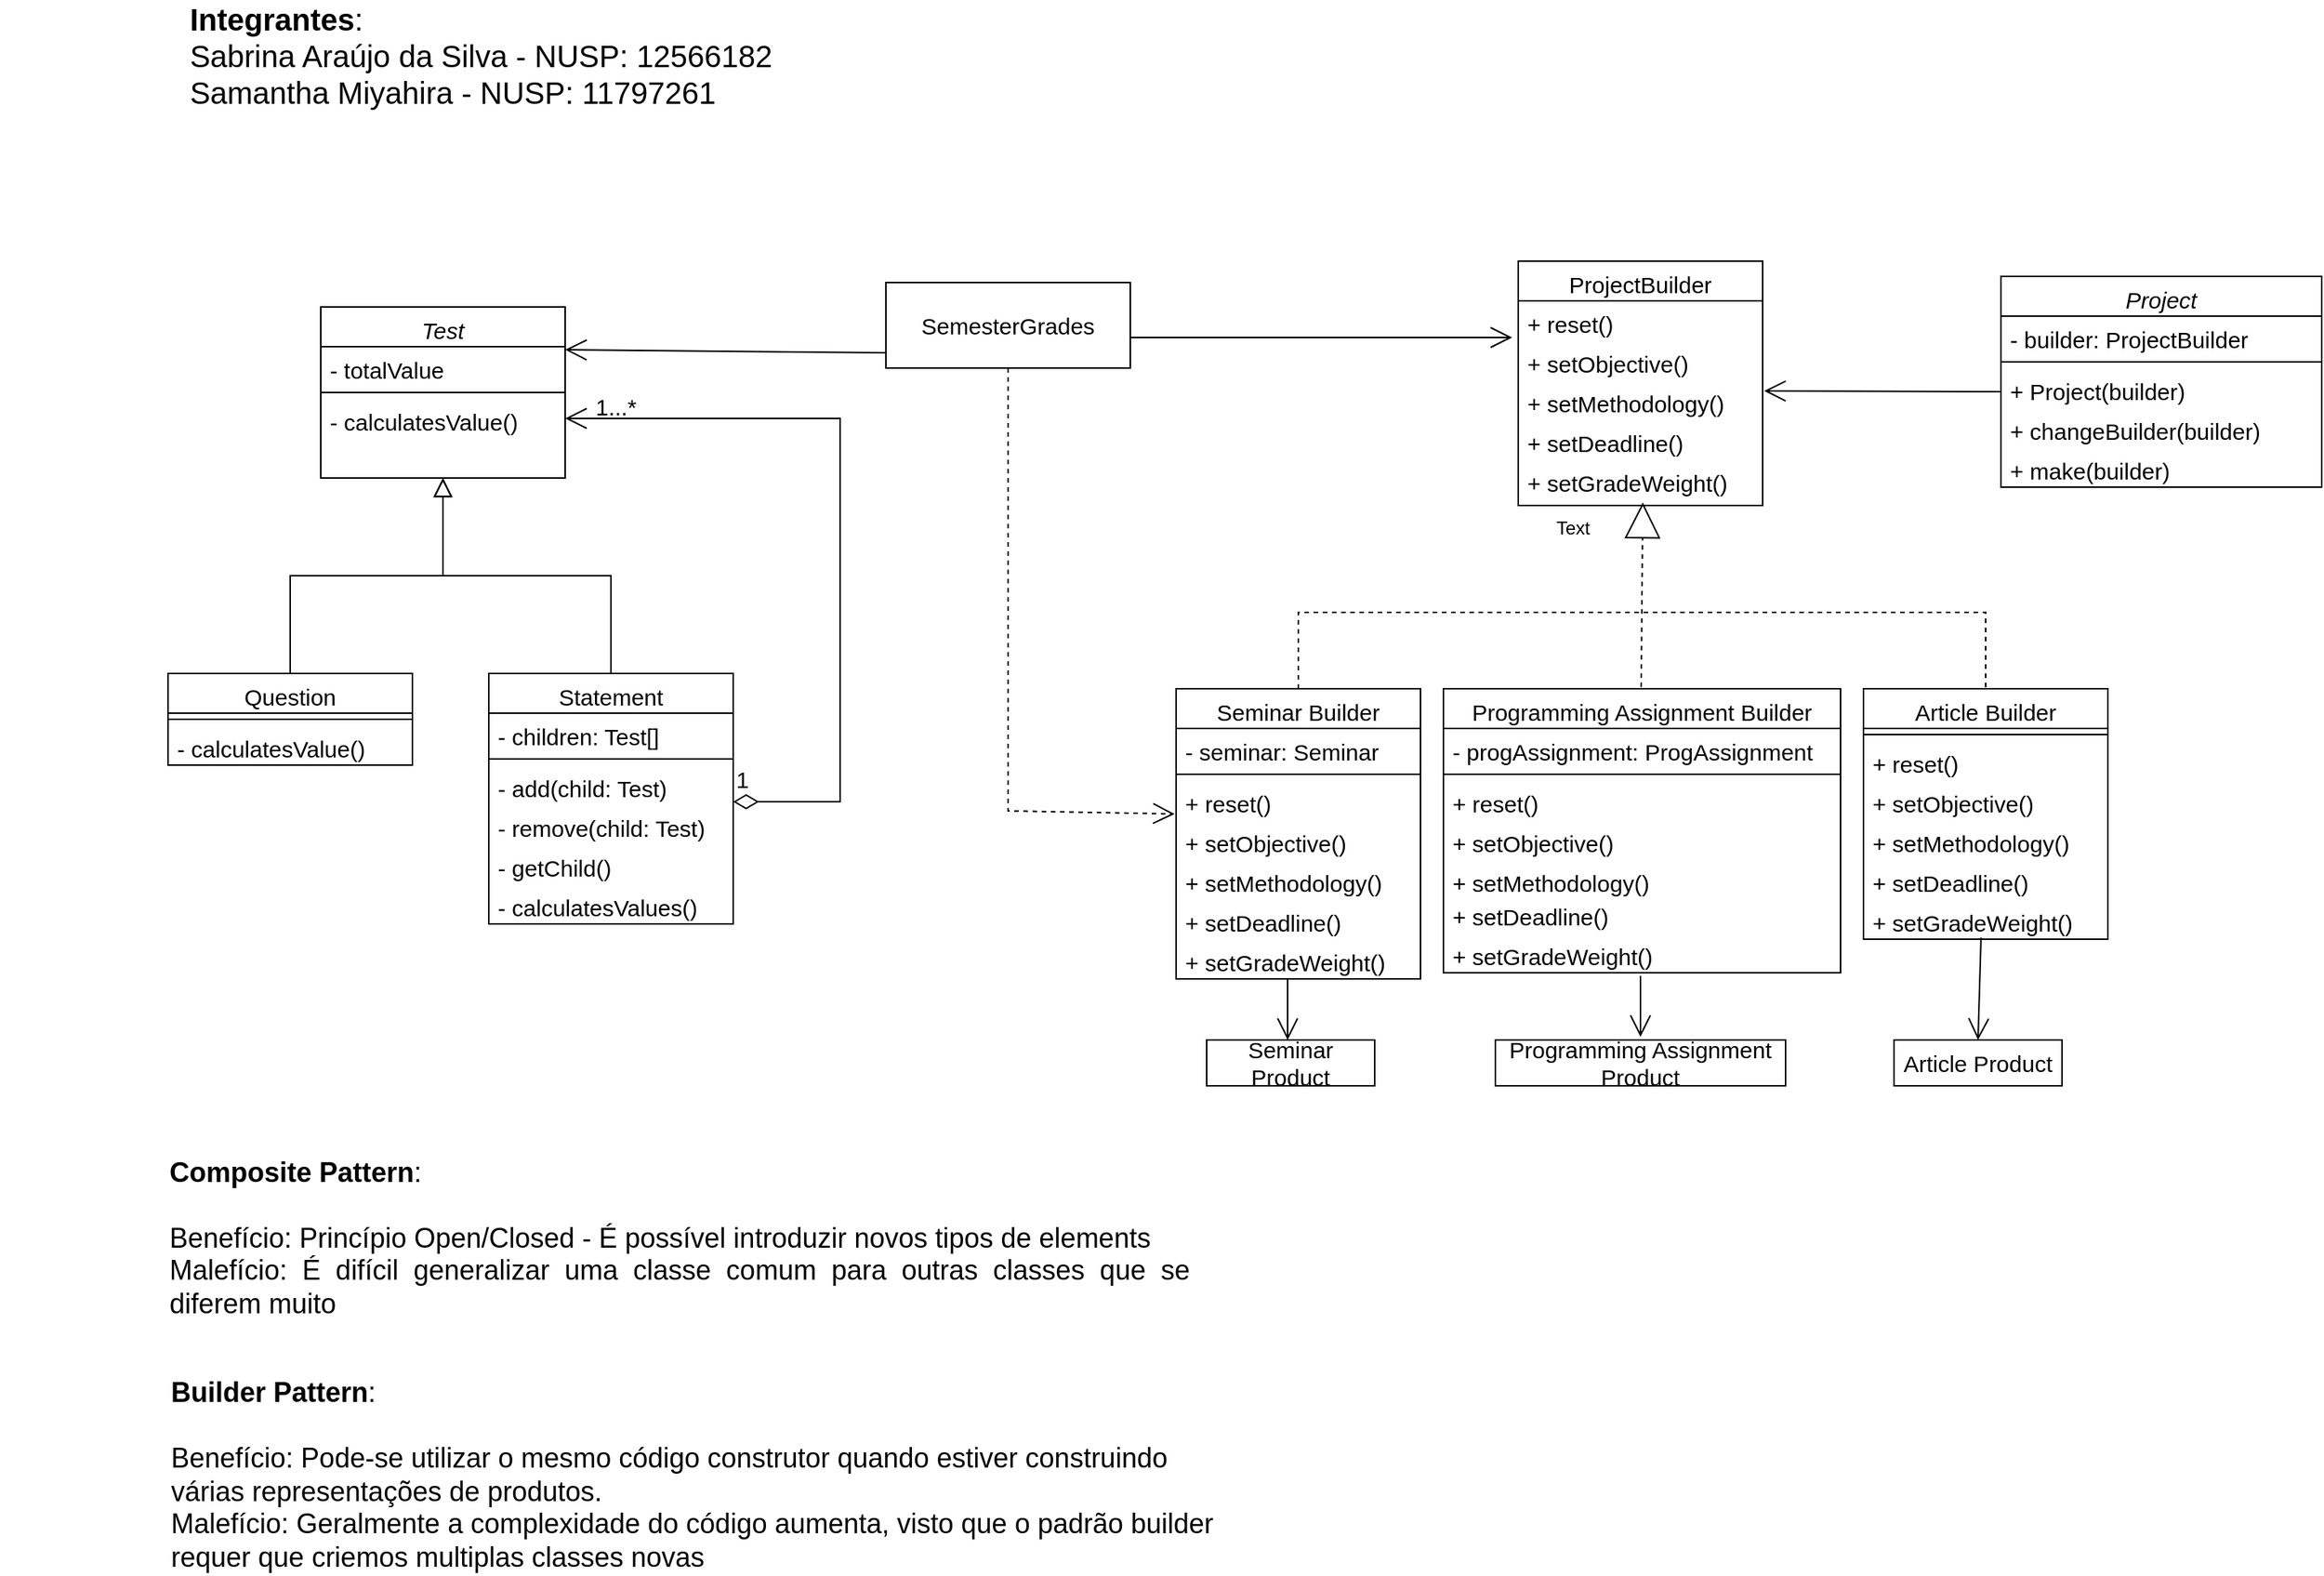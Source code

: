 <mxfile version="21.8.2" type="github">
  <diagram id="C5RBs43oDa-KdzZeNtuy" name="Page-1">
    <mxGraphModel dx="2390" dy="1303" grid="1" gridSize="10" guides="1" tooltips="1" connect="1" arrows="1" fold="1" page="1" pageScale="1" pageWidth="827" pageHeight="1169" math="0" shadow="0">
      <root>
        <mxCell id="WIyWlLk6GJQsqaUBKTNV-0" />
        <mxCell id="WIyWlLk6GJQsqaUBKTNV-1" parent="WIyWlLk6GJQsqaUBKTNV-0" />
        <mxCell id="zkfFHV4jXpPFQw0GAbJ--0" value="Test" style="swimlane;fontStyle=2;align=center;verticalAlign=top;childLayout=stackLayout;horizontal=1;startSize=26;horizontalStack=0;resizeParent=1;resizeLast=0;collapsible=1;marginBottom=0;rounded=0;shadow=0;strokeWidth=1;fontSize=15;" parent="WIyWlLk6GJQsqaUBKTNV-1" vertex="1">
          <mxGeometry x="220" y="300" width="160" height="112" as="geometry">
            <mxRectangle x="230" y="140" width="160" height="26" as="alternateBounds" />
          </mxGeometry>
        </mxCell>
        <mxCell id="zkfFHV4jXpPFQw0GAbJ--3" value="- totalValue" style="text;align=left;verticalAlign=top;spacingLeft=4;spacingRight=4;overflow=hidden;rotatable=0;points=[[0,0.5],[1,0.5]];portConstraint=eastwest;rounded=0;shadow=0;html=0;fontSize=15;" parent="zkfFHV4jXpPFQw0GAbJ--0" vertex="1">
          <mxGeometry y="26" width="160" height="26" as="geometry" />
        </mxCell>
        <mxCell id="zkfFHV4jXpPFQw0GAbJ--4" value="" style="line;html=1;strokeWidth=1;align=left;verticalAlign=middle;spacingTop=-1;spacingLeft=3;spacingRight=3;rotatable=0;labelPosition=right;points=[];portConstraint=eastwest;fontSize=15;" parent="zkfFHV4jXpPFQw0GAbJ--0" vertex="1">
          <mxGeometry y="52" width="160" height="8" as="geometry" />
        </mxCell>
        <mxCell id="zkfFHV4jXpPFQw0GAbJ--5" value="- calculatesValue()" style="text;align=left;verticalAlign=top;spacingLeft=4;spacingRight=4;overflow=hidden;rotatable=0;points=[[0,0.5],[1,0.5]];portConstraint=eastwest;fontSize=15;" parent="zkfFHV4jXpPFQw0GAbJ--0" vertex="1">
          <mxGeometry y="60" width="160" height="26" as="geometry" />
        </mxCell>
        <mxCell id="zkfFHV4jXpPFQw0GAbJ--6" value="Question" style="swimlane;fontStyle=0;align=center;verticalAlign=top;childLayout=stackLayout;horizontal=1;startSize=26;horizontalStack=0;resizeParent=1;resizeLast=0;collapsible=1;marginBottom=0;rounded=0;shadow=0;strokeWidth=1;fontSize=15;" parent="WIyWlLk6GJQsqaUBKTNV-1" vertex="1">
          <mxGeometry x="120" y="540" width="160" height="60" as="geometry">
            <mxRectangle x="130" y="380" width="160" height="26" as="alternateBounds" />
          </mxGeometry>
        </mxCell>
        <mxCell id="zkfFHV4jXpPFQw0GAbJ--9" value="" style="line;html=1;strokeWidth=1;align=left;verticalAlign=middle;spacingTop=-1;spacingLeft=3;spacingRight=3;rotatable=0;labelPosition=right;points=[];portConstraint=eastwest;fontSize=15;" parent="zkfFHV4jXpPFQw0GAbJ--6" vertex="1">
          <mxGeometry y="26" width="160" height="8" as="geometry" />
        </mxCell>
        <mxCell id="zkfFHV4jXpPFQw0GAbJ--11" value="- calculatesValue()" style="text;align=left;verticalAlign=top;spacingLeft=4;spacingRight=4;overflow=hidden;rotatable=0;points=[[0,0.5],[1,0.5]];portConstraint=eastwest;fontSize=15;" parent="zkfFHV4jXpPFQw0GAbJ--6" vertex="1">
          <mxGeometry y="34" width="160" height="26" as="geometry" />
        </mxCell>
        <mxCell id="zkfFHV4jXpPFQw0GAbJ--12" value="" style="endArrow=block;endSize=10;endFill=0;shadow=0;strokeWidth=1;rounded=0;edgeStyle=elbowEdgeStyle;elbow=vertical;fontSize=15;" parent="WIyWlLk6GJQsqaUBKTNV-1" source="zkfFHV4jXpPFQw0GAbJ--6" target="zkfFHV4jXpPFQw0GAbJ--0" edge="1">
          <mxGeometry width="160" relative="1" as="geometry">
            <mxPoint x="200" y="383" as="sourcePoint" />
            <mxPoint x="200" y="383" as="targetPoint" />
          </mxGeometry>
        </mxCell>
        <mxCell id="zkfFHV4jXpPFQw0GAbJ--13" value="Statement" style="swimlane;fontStyle=0;align=center;verticalAlign=top;childLayout=stackLayout;horizontal=1;startSize=26;horizontalStack=0;resizeParent=1;resizeLast=0;collapsible=1;marginBottom=0;rounded=0;shadow=0;strokeWidth=1;fontSize=15;" parent="WIyWlLk6GJQsqaUBKTNV-1" vertex="1">
          <mxGeometry x="330" y="540" width="160" height="164" as="geometry">
            <mxRectangle x="340" y="380" width="170" height="26" as="alternateBounds" />
          </mxGeometry>
        </mxCell>
        <mxCell id="zkfFHV4jXpPFQw0GAbJ--14" value="- children: Test[]" style="text;align=left;verticalAlign=top;spacingLeft=4;spacingRight=4;overflow=hidden;rotatable=0;points=[[0,0.5],[1,0.5]];portConstraint=eastwest;fontSize=15;" parent="zkfFHV4jXpPFQw0GAbJ--13" vertex="1">
          <mxGeometry y="26" width="160" height="26" as="geometry" />
        </mxCell>
        <mxCell id="zkfFHV4jXpPFQw0GAbJ--15" value="" style="line;html=1;strokeWidth=1;align=left;verticalAlign=middle;spacingTop=-1;spacingLeft=3;spacingRight=3;rotatable=0;labelPosition=right;points=[];portConstraint=eastwest;fontSize=15;" parent="zkfFHV4jXpPFQw0GAbJ--13" vertex="1">
          <mxGeometry y="52" width="160" height="8" as="geometry" />
        </mxCell>
        <mxCell id="dpUec-KGL-MPcXg_rtQV-7" value="- add(child: Test)" style="text;align=left;verticalAlign=top;spacingLeft=4;spacingRight=4;overflow=hidden;rotatable=0;points=[[0,0.5],[1,0.5]];portConstraint=eastwest;fontSize=15;" parent="zkfFHV4jXpPFQw0GAbJ--13" vertex="1">
          <mxGeometry y="60" width="160" height="26" as="geometry" />
        </mxCell>
        <mxCell id="dpUec-KGL-MPcXg_rtQV-8" value="- remove(child: Test)" style="text;align=left;verticalAlign=top;spacingLeft=4;spacingRight=4;overflow=hidden;rotatable=0;points=[[0,0.5],[1,0.5]];portConstraint=eastwest;fontSize=15;" parent="zkfFHV4jXpPFQw0GAbJ--13" vertex="1">
          <mxGeometry y="86" width="160" height="26" as="geometry" />
        </mxCell>
        <mxCell id="dpUec-KGL-MPcXg_rtQV-9" value="- getChild()" style="text;align=left;verticalAlign=top;spacingLeft=4;spacingRight=4;overflow=hidden;rotatable=0;points=[[0,0.5],[1,0.5]];portConstraint=eastwest;fontSize=15;" parent="zkfFHV4jXpPFQw0GAbJ--13" vertex="1">
          <mxGeometry y="112" width="160" height="26" as="geometry" />
        </mxCell>
        <mxCell id="dpUec-KGL-MPcXg_rtQV-11" value="- calculatesValues()" style="text;align=left;verticalAlign=top;spacingLeft=4;spacingRight=4;overflow=hidden;rotatable=0;points=[[0,0.5],[1,0.5]];portConstraint=eastwest;fontSize=15;" parent="zkfFHV4jXpPFQw0GAbJ--13" vertex="1">
          <mxGeometry y="138" width="160" height="26" as="geometry" />
        </mxCell>
        <mxCell id="zkfFHV4jXpPFQw0GAbJ--16" value="" style="endArrow=block;endSize=10;endFill=0;shadow=0;strokeWidth=1;rounded=0;edgeStyle=elbowEdgeStyle;elbow=vertical;fontSize=15;" parent="WIyWlLk6GJQsqaUBKTNV-1" source="zkfFHV4jXpPFQw0GAbJ--13" target="zkfFHV4jXpPFQw0GAbJ--0" edge="1">
          <mxGeometry width="160" relative="1" as="geometry">
            <mxPoint x="210" y="553" as="sourcePoint" />
            <mxPoint x="310" y="451" as="targetPoint" />
          </mxGeometry>
        </mxCell>
        <mxCell id="dpUec-KGL-MPcXg_rtQV-13" value="1...*" style="text;strokeColor=none;fillColor=none;align=left;verticalAlign=middle;spacingLeft=4;spacingRight=4;overflow=hidden;points=[[0,0.5],[1,0.5]];portConstraint=eastwest;rotatable=0;whiteSpace=wrap;html=1;fontSize=15;" parent="WIyWlLk6GJQsqaUBKTNV-1" vertex="1">
          <mxGeometry x="394" y="350" width="40" height="30" as="geometry" />
        </mxCell>
        <mxCell id="dpUec-KGL-MPcXg_rtQV-16" value="" style="endArrow=open;endFill=1;endSize=12;html=1;rounded=0;entryX=1;entryY=0.25;entryDx=0;entryDy=0;exitX=0;exitY=0.75;exitDx=0;exitDy=0;fontSize=15;" parent="WIyWlLk6GJQsqaUBKTNV-1" target="zkfFHV4jXpPFQw0GAbJ--0" edge="1">
          <mxGeometry width="160" relative="1" as="geometry">
            <mxPoint x="590" y="330" as="sourcePoint" />
            <mxPoint x="770" y="560" as="targetPoint" />
          </mxGeometry>
        </mxCell>
        <mxCell id="dpUec-KGL-MPcXg_rtQV-17" value="1" style="endArrow=open;html=1;endSize=12;startArrow=diamondThin;startSize=14;startFill=0;edgeStyle=orthogonalEdgeStyle;align=left;verticalAlign=bottom;rounded=0;exitX=1;exitY=0.923;exitDx=0;exitDy=0;exitPerimeter=0;entryX=1;entryY=0.5;entryDx=0;entryDy=0;fontSize=15;" parent="WIyWlLk6GJQsqaUBKTNV-1" source="dpUec-KGL-MPcXg_rtQV-7" target="zkfFHV4jXpPFQw0GAbJ--5" edge="1">
          <mxGeometry x="-1" y="3" relative="1" as="geometry">
            <mxPoint x="480" y="580" as="sourcePoint" />
            <mxPoint x="560" y="380" as="targetPoint" />
            <Array as="points">
              <mxPoint x="560" y="624" />
              <mxPoint x="560" y="373" />
            </Array>
          </mxGeometry>
        </mxCell>
        <mxCell id="dpUec-KGL-MPcXg_rtQV-19" value="ProjectBuilder" style="swimlane;fontStyle=0;align=center;verticalAlign=top;childLayout=stackLayout;horizontal=1;startSize=26;horizontalStack=0;resizeParent=1;resizeLast=0;collapsible=1;marginBottom=0;rounded=0;shadow=0;strokeWidth=1;fontSize=15;" parent="WIyWlLk6GJQsqaUBKTNV-1" vertex="1">
          <mxGeometry x="1004" y="270" width="160" height="160" as="geometry">
            <mxRectangle x="340" y="380" width="170" height="26" as="alternateBounds" />
          </mxGeometry>
        </mxCell>
        <mxCell id="dpUec-KGL-MPcXg_rtQV-22" value="+ reset()" style="text;align=left;verticalAlign=top;spacingLeft=4;spacingRight=4;overflow=hidden;rotatable=0;points=[[0,0.5],[1,0.5]];portConstraint=eastwest;fontSize=15;" parent="dpUec-KGL-MPcXg_rtQV-19" vertex="1">
          <mxGeometry y="26" width="160" height="26" as="geometry" />
        </mxCell>
        <mxCell id="dpUec-KGL-MPcXg_rtQV-23" value="+ setObjective()" style="text;align=left;verticalAlign=top;spacingLeft=4;spacingRight=4;overflow=hidden;rotatable=0;points=[[0,0.5],[1,0.5]];portConstraint=eastwest;fontSize=15;" parent="dpUec-KGL-MPcXg_rtQV-19" vertex="1">
          <mxGeometry y="52" width="160" height="26" as="geometry" />
        </mxCell>
        <mxCell id="dpUec-KGL-MPcXg_rtQV-24" value="+ setMethodology()" style="text;align=left;verticalAlign=top;spacingLeft=4;spacingRight=4;overflow=hidden;rotatable=0;points=[[0,0.5],[1,0.5]];portConstraint=eastwest;fontSize=15;" parent="dpUec-KGL-MPcXg_rtQV-19" vertex="1">
          <mxGeometry y="78" width="160" height="26" as="geometry" />
        </mxCell>
        <mxCell id="dpUec-KGL-MPcXg_rtQV-25" value="+ setDeadline()" style="text;align=left;verticalAlign=top;spacingLeft=4;spacingRight=4;overflow=hidden;rotatable=0;points=[[0,0.5],[1,0.5]];portConstraint=eastwest;fontSize=15;" parent="dpUec-KGL-MPcXg_rtQV-19" vertex="1">
          <mxGeometry y="104" width="160" height="26" as="geometry" />
        </mxCell>
        <mxCell id="dpUec-KGL-MPcXg_rtQV-35" value="+ setGradeWeight()" style="text;strokeColor=none;fillColor=none;align=left;verticalAlign=top;spacingLeft=4;spacingRight=4;overflow=hidden;rotatable=0;points=[[0,0.5],[1,0.5]];portConstraint=eastwest;whiteSpace=wrap;html=1;fontSize=15;" parent="dpUec-KGL-MPcXg_rtQV-19" vertex="1">
          <mxGeometry y="130" width="160" height="26" as="geometry" />
        </mxCell>
        <mxCell id="dpUec-KGL-MPcXg_rtQV-26" value="Project" style="swimlane;fontStyle=2;align=center;verticalAlign=top;childLayout=stackLayout;horizontal=1;startSize=26;horizontalStack=0;resizeParent=1;resizeLast=0;collapsible=1;marginBottom=0;rounded=0;shadow=0;strokeWidth=1;fontSize=15;" parent="WIyWlLk6GJQsqaUBKTNV-1" vertex="1">
          <mxGeometry x="1320" y="280" width="210" height="138" as="geometry">
            <mxRectangle x="230" y="140" width="160" height="26" as="alternateBounds" />
          </mxGeometry>
        </mxCell>
        <mxCell id="dpUec-KGL-MPcXg_rtQV-27" value="- builder: ProjectBuilder" style="text;align=left;verticalAlign=top;spacingLeft=4;spacingRight=4;overflow=hidden;rotatable=0;points=[[0,0.5],[1,0.5]];portConstraint=eastwest;rounded=0;shadow=0;html=0;fontSize=15;" parent="dpUec-KGL-MPcXg_rtQV-26" vertex="1">
          <mxGeometry y="26" width="210" height="26" as="geometry" />
        </mxCell>
        <mxCell id="dpUec-KGL-MPcXg_rtQV-28" value="" style="line;html=1;strokeWidth=1;align=left;verticalAlign=middle;spacingTop=-1;spacingLeft=3;spacingRight=3;rotatable=0;labelPosition=right;points=[];portConstraint=eastwest;fontSize=15;" parent="dpUec-KGL-MPcXg_rtQV-26" vertex="1">
          <mxGeometry y="52" width="210" height="8" as="geometry" />
        </mxCell>
        <mxCell id="dpUec-KGL-MPcXg_rtQV-29" value="+ Project(builder)&#xa;" style="text;align=left;verticalAlign=top;spacingLeft=4;spacingRight=4;overflow=hidden;rotatable=0;points=[[0,0.5],[1,0.5]];portConstraint=eastwest;fontSize=15;" parent="dpUec-KGL-MPcXg_rtQV-26" vertex="1">
          <mxGeometry y="60" width="210" height="26" as="geometry" />
        </mxCell>
        <mxCell id="dpUec-KGL-MPcXg_rtQV-33" value="+ changeBuilder(builder)" style="text;strokeColor=none;fillColor=none;align=left;verticalAlign=top;spacingLeft=4;spacingRight=4;overflow=hidden;rotatable=0;points=[[0,0.5],[1,0.5]];portConstraint=eastwest;whiteSpace=wrap;html=1;fontSize=15;" parent="dpUec-KGL-MPcXg_rtQV-26" vertex="1">
          <mxGeometry y="86" width="210" height="26" as="geometry" />
        </mxCell>
        <mxCell id="dpUec-KGL-MPcXg_rtQV-34" value="+ make(builder)" style="text;strokeColor=none;fillColor=none;align=left;verticalAlign=top;spacingLeft=4;spacingRight=4;overflow=hidden;rotatable=0;points=[[0,0.5],[1,0.5]];portConstraint=eastwest;whiteSpace=wrap;html=1;fontSize=15;" parent="dpUec-KGL-MPcXg_rtQV-26" vertex="1">
          <mxGeometry y="112" width="210" height="26" as="geometry" />
        </mxCell>
        <mxCell id="dpUec-KGL-MPcXg_rtQV-43" value="Seminar Builder" style="swimlane;fontStyle=0;align=center;verticalAlign=top;childLayout=stackLayout;horizontal=1;startSize=26;horizontalStack=0;resizeParent=1;resizeLast=0;collapsible=1;marginBottom=0;rounded=0;shadow=0;strokeWidth=1;fontSize=15;" parent="WIyWlLk6GJQsqaUBKTNV-1" vertex="1">
          <mxGeometry x="780" y="550" width="160" height="190" as="geometry">
            <mxRectangle x="340" y="380" width="170" height="26" as="alternateBounds" />
          </mxGeometry>
        </mxCell>
        <mxCell id="dpUec-KGL-MPcXg_rtQV-65" value="- seminar: Seminar" style="text;strokeColor=none;fillColor=none;align=left;verticalAlign=top;spacingLeft=4;spacingRight=4;overflow=hidden;rotatable=0;points=[[0,0.5],[1,0.5]];portConstraint=eastwest;whiteSpace=wrap;html=1;fontSize=15;" parent="dpUec-KGL-MPcXg_rtQV-43" vertex="1">
          <mxGeometry y="26" width="160" height="26" as="geometry" />
        </mxCell>
        <mxCell id="dpUec-KGL-MPcXg_rtQV-44" value="" style="line;html=1;strokeWidth=1;align=left;verticalAlign=middle;spacingTop=-1;spacingLeft=3;spacingRight=3;rotatable=0;labelPosition=right;points=[];portConstraint=eastwest;fontSize=15;" parent="dpUec-KGL-MPcXg_rtQV-43" vertex="1">
          <mxGeometry y="52" width="160" height="8" as="geometry" />
        </mxCell>
        <mxCell id="dpUec-KGL-MPcXg_rtQV-45" value="+ reset()" style="text;align=left;verticalAlign=top;spacingLeft=4;spacingRight=4;overflow=hidden;rotatable=0;points=[[0,0.5],[1,0.5]];portConstraint=eastwest;fontSize=15;" parent="dpUec-KGL-MPcXg_rtQV-43" vertex="1">
          <mxGeometry y="60" width="160" height="26" as="geometry" />
        </mxCell>
        <mxCell id="dpUec-KGL-MPcXg_rtQV-46" value="+ setObjective()" style="text;align=left;verticalAlign=top;spacingLeft=4;spacingRight=4;overflow=hidden;rotatable=0;points=[[0,0.5],[1,0.5]];portConstraint=eastwest;fontSize=15;" parent="dpUec-KGL-MPcXg_rtQV-43" vertex="1">
          <mxGeometry y="86" width="160" height="26" as="geometry" />
        </mxCell>
        <mxCell id="dpUec-KGL-MPcXg_rtQV-47" value="+ setMethodology()" style="text;align=left;verticalAlign=top;spacingLeft=4;spacingRight=4;overflow=hidden;rotatable=0;points=[[0,0.5],[1,0.5]];portConstraint=eastwest;fontSize=15;" parent="dpUec-KGL-MPcXg_rtQV-43" vertex="1">
          <mxGeometry y="112" width="160" height="26" as="geometry" />
        </mxCell>
        <mxCell id="dpUec-KGL-MPcXg_rtQV-48" value="+ setDeadline()" style="text;align=left;verticalAlign=top;spacingLeft=4;spacingRight=4;overflow=hidden;rotatable=0;points=[[0,0.5],[1,0.5]];portConstraint=eastwest;fontSize=15;" parent="dpUec-KGL-MPcXg_rtQV-43" vertex="1">
          <mxGeometry y="138" width="160" height="26" as="geometry" />
        </mxCell>
        <mxCell id="dpUec-KGL-MPcXg_rtQV-49" value="+ setGradeWeight()" style="text;strokeColor=none;fillColor=none;align=left;verticalAlign=top;spacingLeft=4;spacingRight=4;overflow=hidden;rotatable=0;points=[[0,0.5],[1,0.5]];portConstraint=eastwest;whiteSpace=wrap;html=1;fontSize=15;" parent="dpUec-KGL-MPcXg_rtQV-43" vertex="1">
          <mxGeometry y="164" width="160" height="26" as="geometry" />
        </mxCell>
        <mxCell id="dpUec-KGL-MPcXg_rtQV-50" value="Programming Assignment Builder" style="swimlane;fontStyle=0;align=center;verticalAlign=top;childLayout=stackLayout;horizontal=1;startSize=26;horizontalStack=0;resizeParent=1;resizeLast=0;collapsible=1;marginBottom=0;rounded=0;shadow=0;strokeWidth=1;fontSize=15;" parent="WIyWlLk6GJQsqaUBKTNV-1" vertex="1">
          <mxGeometry x="955" y="550" width="260" height="186" as="geometry">
            <mxRectangle x="340" y="380" width="170" height="26" as="alternateBounds" />
          </mxGeometry>
        </mxCell>
        <mxCell id="dpUec-KGL-MPcXg_rtQV-66" value="- progAssignment: ProgAssignment" style="text;strokeColor=none;fillColor=none;align=left;verticalAlign=top;spacingLeft=4;spacingRight=4;overflow=hidden;rotatable=0;points=[[0,0.5],[1,0.5]];portConstraint=eastwest;whiteSpace=wrap;html=1;fontSize=15;" parent="dpUec-KGL-MPcXg_rtQV-50" vertex="1">
          <mxGeometry y="26" width="260" height="26" as="geometry" />
        </mxCell>
        <mxCell id="dpUec-KGL-MPcXg_rtQV-51" value="" style="line;html=1;strokeWidth=1;align=left;verticalAlign=middle;spacingTop=-1;spacingLeft=3;spacingRight=3;rotatable=0;labelPosition=right;points=[];portConstraint=eastwest;fontSize=15;" parent="dpUec-KGL-MPcXg_rtQV-50" vertex="1">
          <mxGeometry y="52" width="260" height="8" as="geometry" />
        </mxCell>
        <mxCell id="dpUec-KGL-MPcXg_rtQV-52" value="+ reset()" style="text;align=left;verticalAlign=top;spacingLeft=4;spacingRight=4;overflow=hidden;rotatable=0;points=[[0,0.5],[1,0.5]];portConstraint=eastwest;fontSize=15;" parent="dpUec-KGL-MPcXg_rtQV-50" vertex="1">
          <mxGeometry y="60" width="260" height="26" as="geometry" />
        </mxCell>
        <mxCell id="dpUec-KGL-MPcXg_rtQV-53" value="+ setObjective()" style="text;align=left;verticalAlign=top;spacingLeft=4;spacingRight=4;overflow=hidden;rotatable=0;points=[[0,0.5],[1,0.5]];portConstraint=eastwest;fontSize=15;" parent="dpUec-KGL-MPcXg_rtQV-50" vertex="1">
          <mxGeometry y="86" width="260" height="26" as="geometry" />
        </mxCell>
        <mxCell id="dpUec-KGL-MPcXg_rtQV-54" value="+ setMethodology()" style="text;align=left;verticalAlign=top;spacingLeft=4;spacingRight=4;overflow=hidden;rotatable=0;points=[[0,0.5],[1,0.5]];portConstraint=eastwest;fontSize=15;" parent="dpUec-KGL-MPcXg_rtQV-50" vertex="1">
          <mxGeometry y="112" width="260" height="22" as="geometry" />
        </mxCell>
        <mxCell id="dpUec-KGL-MPcXg_rtQV-55" value="+ setDeadline()" style="text;align=left;verticalAlign=top;spacingLeft=4;spacingRight=4;overflow=hidden;rotatable=0;points=[[0,0.5],[1,0.5]];portConstraint=eastwest;fontSize=15;" parent="dpUec-KGL-MPcXg_rtQV-50" vertex="1">
          <mxGeometry y="134" width="260" height="26" as="geometry" />
        </mxCell>
        <mxCell id="dpUec-KGL-MPcXg_rtQV-56" value="+ setGradeWeight()" style="text;strokeColor=none;fillColor=none;align=left;verticalAlign=top;spacingLeft=4;spacingRight=4;overflow=hidden;rotatable=0;points=[[0,0.5],[1,0.5]];portConstraint=eastwest;whiteSpace=wrap;html=1;fontSize=15;" parent="dpUec-KGL-MPcXg_rtQV-50" vertex="1">
          <mxGeometry y="160" width="260" height="26" as="geometry" />
        </mxCell>
        <mxCell id="dpUec-KGL-MPcXg_rtQV-57" value="Article Builder" style="swimlane;fontStyle=0;align=center;verticalAlign=top;childLayout=stackLayout;horizontal=1;startSize=26;horizontalStack=0;resizeParent=1;resizeLast=0;collapsible=1;marginBottom=0;rounded=0;shadow=0;strokeWidth=1;fontSize=15;" parent="WIyWlLk6GJQsqaUBKTNV-1" vertex="1">
          <mxGeometry x="1230" y="550" width="160" height="164" as="geometry">
            <mxRectangle x="340" y="380" width="170" height="26" as="alternateBounds" />
          </mxGeometry>
        </mxCell>
        <mxCell id="dpUec-KGL-MPcXg_rtQV-58" value="" style="line;html=1;strokeWidth=1;align=left;verticalAlign=middle;spacingTop=-1;spacingLeft=3;spacingRight=3;rotatable=0;labelPosition=right;points=[];portConstraint=eastwest;fontSize=15;" parent="dpUec-KGL-MPcXg_rtQV-57" vertex="1">
          <mxGeometry y="26" width="160" height="8" as="geometry" />
        </mxCell>
        <mxCell id="dpUec-KGL-MPcXg_rtQV-59" value="+ reset()" style="text;align=left;verticalAlign=top;spacingLeft=4;spacingRight=4;overflow=hidden;rotatable=0;points=[[0,0.5],[1,0.5]];portConstraint=eastwest;fontSize=15;" parent="dpUec-KGL-MPcXg_rtQV-57" vertex="1">
          <mxGeometry y="34" width="160" height="26" as="geometry" />
        </mxCell>
        <mxCell id="dpUec-KGL-MPcXg_rtQV-60" value="+ setObjective()" style="text;align=left;verticalAlign=top;spacingLeft=4;spacingRight=4;overflow=hidden;rotatable=0;points=[[0,0.5],[1,0.5]];portConstraint=eastwest;fontSize=15;" parent="dpUec-KGL-MPcXg_rtQV-57" vertex="1">
          <mxGeometry y="60" width="160" height="26" as="geometry" />
        </mxCell>
        <mxCell id="dpUec-KGL-MPcXg_rtQV-61" value="+ setMethodology()" style="text;align=left;verticalAlign=top;spacingLeft=4;spacingRight=4;overflow=hidden;rotatable=0;points=[[0,0.5],[1,0.5]];portConstraint=eastwest;fontSize=15;" parent="dpUec-KGL-MPcXg_rtQV-57" vertex="1">
          <mxGeometry y="86" width="160" height="26" as="geometry" />
        </mxCell>
        <mxCell id="dpUec-KGL-MPcXg_rtQV-62" value="+ setDeadline()" style="text;align=left;verticalAlign=top;spacingLeft=4;spacingRight=4;overflow=hidden;rotatable=0;points=[[0,0.5],[1,0.5]];portConstraint=eastwest;fontSize=15;" parent="dpUec-KGL-MPcXg_rtQV-57" vertex="1">
          <mxGeometry y="112" width="160" height="26" as="geometry" />
        </mxCell>
        <mxCell id="dpUec-KGL-MPcXg_rtQV-63" value="+ setGradeWeight()" style="text;strokeColor=none;fillColor=none;align=left;verticalAlign=top;spacingLeft=4;spacingRight=4;overflow=hidden;rotatable=0;points=[[0,0.5],[1,0.5]];portConstraint=eastwest;whiteSpace=wrap;html=1;fontSize=15;" parent="dpUec-KGL-MPcXg_rtQV-57" vertex="1">
          <mxGeometry y="138" width="160" height="26" as="geometry" />
        </mxCell>
        <mxCell id="xGQH6duNHpju4haWMkZg-0" value="" style="endArrow=block;dashed=1;endFill=0;endSize=21;html=1;rounded=0;strokeWidth=1;exitX=0.371;exitY=0.005;exitDx=0;exitDy=0;exitPerimeter=0;fontSize=15;" edge="1" parent="WIyWlLk6GJQsqaUBKTNV-1">
          <mxGeometry width="160" relative="1" as="geometry">
            <mxPoint x="1084.46" y="548.93" as="sourcePoint" />
            <mxPoint x="1085.55" y="428" as="targetPoint" />
          </mxGeometry>
        </mxCell>
        <mxCell id="xGQH6duNHpju4haWMkZg-3" value="" style="endArrow=none;dashed=1;html=1;rounded=0;exitX=0.5;exitY=0;exitDx=0;exitDy=0;entryX=0.5;entryY=0;entryDx=0;entryDy=0;fontSize=15;" edge="1" parent="WIyWlLk6GJQsqaUBKTNV-1" source="dpUec-KGL-MPcXg_rtQV-43" target="dpUec-KGL-MPcXg_rtQV-57">
          <mxGeometry width="50" height="50" relative="1" as="geometry">
            <mxPoint x="930" y="530" as="sourcePoint" />
            <mxPoint x="980" y="480" as="targetPoint" />
            <Array as="points">
              <mxPoint x="860" y="500" />
              <mxPoint x="1310" y="500" />
            </Array>
          </mxGeometry>
        </mxCell>
        <mxCell id="xGQH6duNHpju4haWMkZg-4" value="" style="endArrow=open;endFill=1;endSize=12;html=1;rounded=0;entryX=1.006;entryY=0.269;entryDx=0;entryDy=0;entryPerimeter=0;fontSize=15;" edge="1" parent="WIyWlLk6GJQsqaUBKTNV-1" target="dpUec-KGL-MPcXg_rtQV-24">
          <mxGeometry width="160" relative="1" as="geometry">
            <mxPoint x="1320" y="355.5" as="sourcePoint" />
            <mxPoint x="1170" y="356" as="targetPoint" />
          </mxGeometry>
        </mxCell>
        <mxCell id="xGQH6duNHpju4haWMkZg-5" value="Seminar Product" style="html=1;whiteSpace=wrap;fontSize=15;" vertex="1" parent="WIyWlLk6GJQsqaUBKTNV-1">
          <mxGeometry x="800" y="780" width="110" height="30" as="geometry" />
        </mxCell>
        <mxCell id="xGQH6duNHpju4haWMkZg-7" value="Programming Assignment Product" style="html=1;whiteSpace=wrap;fontSize=15;" vertex="1" parent="WIyWlLk6GJQsqaUBKTNV-1">
          <mxGeometry x="989" y="780" width="190" height="30" as="geometry" />
        </mxCell>
        <mxCell id="xGQH6duNHpju4haWMkZg-8" value="Article Product" style="html=1;whiteSpace=wrap;fontSize=15;" vertex="1" parent="WIyWlLk6GJQsqaUBKTNV-1">
          <mxGeometry x="1250" y="780" width="110" height="30" as="geometry" />
        </mxCell>
        <mxCell id="xGQH6duNHpju4haWMkZg-9" value="" style="endArrow=open;endFill=1;endSize=12;html=1;rounded=0;fontSize=15;" edge="1" parent="WIyWlLk6GJQsqaUBKTNV-1">
          <mxGeometry width="160" relative="1" as="geometry">
            <mxPoint x="853" y="740" as="sourcePoint" />
            <mxPoint x="853" y="780" as="targetPoint" />
          </mxGeometry>
        </mxCell>
        <mxCell id="xGQH6duNHpju4haWMkZg-10" value="" style="endArrow=open;endFill=1;endSize=12;html=1;rounded=0;fontSize=15;" edge="1" parent="WIyWlLk6GJQsqaUBKTNV-1">
          <mxGeometry width="160" relative="1" as="geometry">
            <mxPoint x="1084" y="738" as="sourcePoint" />
            <mxPoint x="1084" y="778" as="targetPoint" />
          </mxGeometry>
        </mxCell>
        <mxCell id="xGQH6duNHpju4haWMkZg-11" value="" style="endArrow=open;endFill=1;endSize=12;html=1;rounded=0;entryX=0.5;entryY=0;entryDx=0;entryDy=0;exitX=0.481;exitY=0.962;exitDx=0;exitDy=0;exitPerimeter=0;fontSize=15;" edge="1" parent="WIyWlLk6GJQsqaUBKTNV-1" source="dpUec-KGL-MPcXg_rtQV-63" target="xGQH6duNHpju4haWMkZg-8">
          <mxGeometry width="160" relative="1" as="geometry">
            <mxPoint x="1310" y="720" as="sourcePoint" />
            <mxPoint x="1308" y="770" as="targetPoint" />
          </mxGeometry>
        </mxCell>
        <mxCell id="xGQH6duNHpju4haWMkZg-12" value="" style="endArrow=open;endFill=1;endSize=12;html=1;rounded=0;fontSize=15;" edge="1" parent="WIyWlLk6GJQsqaUBKTNV-1">
          <mxGeometry width="160" relative="1" as="geometry">
            <mxPoint x="750" y="320" as="sourcePoint" />
            <mxPoint x="1000" y="320" as="targetPoint" />
          </mxGeometry>
        </mxCell>
        <mxCell id="xGQH6duNHpju4haWMkZg-13" value="" style="endArrow=open;endSize=12;dashed=1;html=1;rounded=0;exitX=0.5;exitY=1;exitDx=0;exitDy=0;entryX=-0.006;entryY=-0.154;entryDx=0;entryDy=0;entryPerimeter=0;fontSize=15;" edge="1" parent="WIyWlLk6GJQsqaUBKTNV-1" target="dpUec-KGL-MPcXg_rtQV-46">
          <mxGeometry width="160" relative="1" as="geometry">
            <mxPoint x="670" y="340" as="sourcePoint" />
            <mxPoint x="850" y="410" as="targetPoint" />
            <Array as="points">
              <mxPoint x="670" y="630" />
            </Array>
          </mxGeometry>
        </mxCell>
        <mxCell id="xGQH6duNHpju4haWMkZg-14" value="SemesterGrades" style="html=1;whiteSpace=wrap;fontSize=15;" vertex="1" parent="WIyWlLk6GJQsqaUBKTNV-1">
          <mxGeometry x="590" y="284" width="160" height="56" as="geometry" />
        </mxCell>
        <mxCell id="xGQH6duNHpju4haWMkZg-15" value="&lt;div style=&quot;text-align: justify;&quot;&gt;&lt;span style=&quot;background-color: initial;&quot;&gt;&lt;font style=&quot;font-size: 18px;&quot;&gt;&lt;b&gt;Composite Pattern&lt;/b&gt;:&lt;/font&gt;&lt;/span&gt;&lt;/div&gt;&lt;div style=&quot;text-align: justify;&quot;&gt;&lt;span style=&quot;background-color: initial;&quot;&gt;&lt;font style=&quot;font-size: 18px;&quot;&gt;&lt;br&gt;&lt;/font&gt;&lt;/span&gt;&lt;/div&gt;&lt;div style=&quot;text-align: justify;&quot;&gt;&lt;span style=&quot;background-color: initial;&quot;&gt;&lt;font style=&quot;font-size: 18px;&quot;&gt;Benefício: Princípio Open/Closed - É possível introduzir novos tipos de elements&lt;/font&gt;&lt;/span&gt;&lt;/div&gt;&lt;div style=&quot;text-align: justify;&quot;&gt;&lt;span style=&quot;background-color: initial;&quot;&gt;&lt;font style=&quot;font-size: 18px;&quot;&gt;Malefício: É difícil generalizar uma classe comum para outras classes que se diferem muito&lt;/font&gt;&lt;/span&gt;&lt;/div&gt;" style="text;html=1;strokeColor=none;fillColor=none;align=center;verticalAlign=middle;whiteSpace=wrap;rounded=0;" vertex="1" parent="WIyWlLk6GJQsqaUBKTNV-1">
          <mxGeometry x="120" y="850" width="670" height="120" as="geometry" />
        </mxCell>
        <mxCell id="xGQH6duNHpju4haWMkZg-16" value="&lt;font style=&quot;font-size: 18px;&quot;&gt;&lt;b&gt;Builder Pattern&lt;/b&gt;:&lt;br&gt;&lt;br&gt;Benefício: Pode-se utilizar o mesmo código construtor quando estiver construindo várias representações de produtos.&lt;br&gt;Malefício: Geralmente a complexidade do código aumenta, visto que o padrão builder requer que criemos multiplas classes novas&lt;/font&gt;" style="text;html=1;strokeColor=none;fillColor=none;align=left;verticalAlign=middle;whiteSpace=wrap;rounded=0;" vertex="1" parent="WIyWlLk6GJQsqaUBKTNV-1">
          <mxGeometry x="120" y="1010" width="700" height="110" as="geometry" />
        </mxCell>
        <mxCell id="xGQH6duNHpju4haWMkZg-17" value="Text" style="text;html=1;strokeColor=none;fillColor=none;align=center;verticalAlign=middle;whiteSpace=wrap;rounded=0;" vertex="1" parent="WIyWlLk6GJQsqaUBKTNV-1">
          <mxGeometry x="1010" y="430" width="60" height="30" as="geometry" />
        </mxCell>
        <mxCell id="xGQH6duNHpju4haWMkZg-18" value="&lt;div style=&quot;text-align: left; font-size: 20px;&quot;&gt;&lt;span style=&quot;background-color: initial;&quot;&gt;&lt;font style=&quot;font-size: 20px;&quot;&gt;&lt;b&gt;Integrantes&lt;/b&gt;:&lt;/font&gt;&lt;/span&gt;&lt;/div&gt;&lt;font style=&quot;font-size: 20px;&quot;&gt;&lt;div style=&quot;font-size: 20px; text-align: left;&quot;&gt;&lt;span style=&quot;background-color: initial;&quot;&gt;Sabrina Araújo da Silva - NUSP:&amp;nbsp;&lt;/span&gt;&lt;span style=&quot;background-color: initial;&quot;&gt;12566182&lt;/span&gt;&lt;/div&gt;&lt;div style=&quot;font-size: 20px; text-align: left;&quot;&gt;&lt;span style=&quot;background-color: initial;&quot;&gt;Samantha Miyahira - NUSP: 11797261&lt;/span&gt;&lt;/div&gt;&lt;/font&gt;" style="text;html=1;strokeColor=none;fillColor=none;align=center;verticalAlign=middle;whiteSpace=wrap;rounded=0;" vertex="1" parent="WIyWlLk6GJQsqaUBKTNV-1">
          <mxGeometry x="10" y="120" width="630" height="30" as="geometry" />
        </mxCell>
      </root>
    </mxGraphModel>
  </diagram>
</mxfile>
